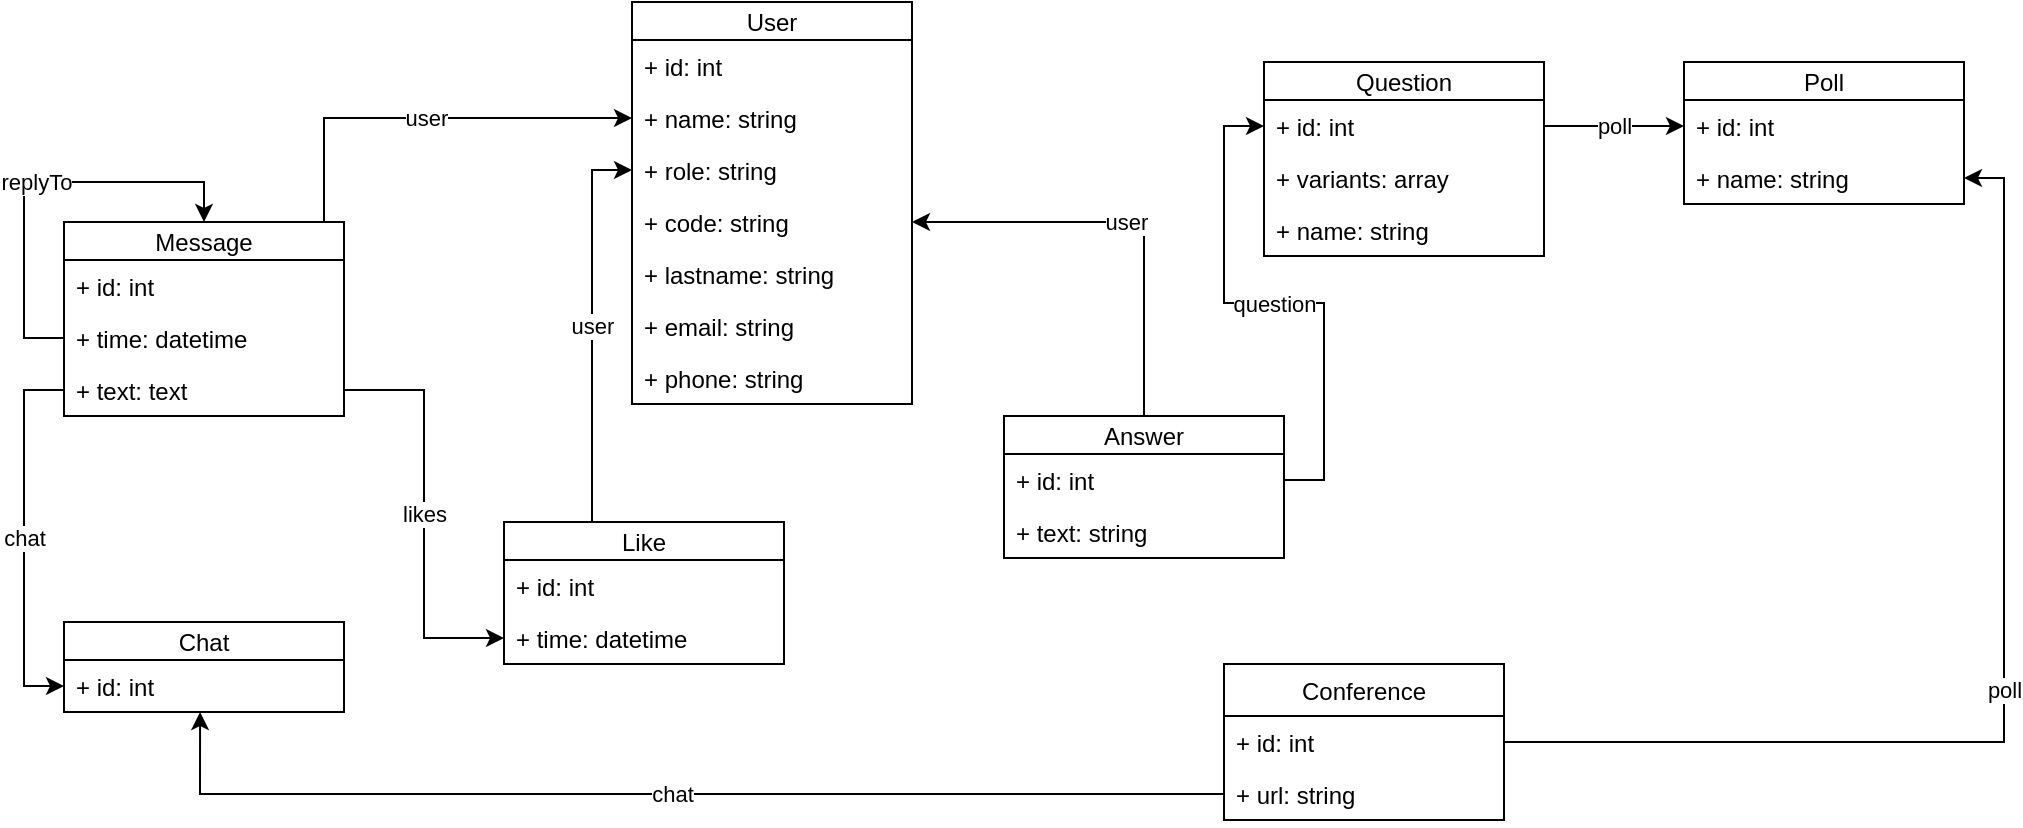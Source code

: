 <mxfile version="13.1.3" type="github">
  <diagram id="Q7E229yqiWH4B0S2Epc4" name="Page-1">
    <mxGraphModel dx="1038" dy="522" grid="1" gridSize="10" guides="1" tooltips="1" connect="1" arrows="1" fold="1" page="1" pageScale="1" pageWidth="827" pageHeight="1169" math="0" shadow="0">
      <root>
        <mxCell id="0" />
        <mxCell id="1" parent="0" />
        <mxCell id="0U7pnIErnt9a43PBEdF6-11" value="user" style="edgeStyle=orthogonalEdgeStyle;rounded=0;orthogonalLoop=1;jettySize=auto;html=1;entryX=0;entryY=0.5;entryDx=0;entryDy=0;" parent="1" source="0U7pnIErnt9a43PBEdF6-6" target="0U7pnIErnt9a43PBEdF6-4" edge="1">
          <mxGeometry relative="1" as="geometry">
            <Array as="points">
              <mxPoint x="190" y="118" />
            </Array>
          </mxGeometry>
        </mxCell>
        <mxCell id="0U7pnIErnt9a43PBEdF6-6" value="Message" style="swimlane;fontStyle=0;childLayout=stackLayout;horizontal=1;startSize=19;fillColor=none;horizontalStack=0;resizeParent=1;resizeParentMax=0;resizeLast=0;collapsible=1;marginBottom=0;" parent="1" vertex="1">
          <mxGeometry x="60" y="170" width="140" height="97" as="geometry" />
        </mxCell>
        <mxCell id="0U7pnIErnt9a43PBEdF6-7" value="+ id: int" style="text;strokeColor=none;fillColor=none;align=left;verticalAlign=top;spacingLeft=4;spacingRight=4;overflow=hidden;rotatable=0;points=[[0,0.5],[1,0.5]];portConstraint=eastwest;" parent="0U7pnIErnt9a43PBEdF6-6" vertex="1">
          <mxGeometry y="19" width="140" height="26" as="geometry" />
        </mxCell>
        <mxCell id="0U7pnIErnt9a43PBEdF6-12" value="replyTo" style="edgeStyle=orthogonalEdgeStyle;rounded=0;orthogonalLoop=1;jettySize=auto;html=1;entryX=0.5;entryY=0;entryDx=0;entryDy=0;" parent="0U7pnIErnt9a43PBEdF6-6" source="0U7pnIErnt9a43PBEdF6-8" target="0U7pnIErnt9a43PBEdF6-6" edge="1">
          <mxGeometry relative="1" as="geometry">
            <Array as="points">
              <mxPoint x="-20" y="58" />
              <mxPoint x="-20" y="-20" />
              <mxPoint x="70" y="-20" />
            </Array>
          </mxGeometry>
        </mxCell>
        <mxCell id="0U7pnIErnt9a43PBEdF6-8" value="+ time: datetime" style="text;strokeColor=none;fillColor=none;align=left;verticalAlign=top;spacingLeft=4;spacingRight=4;overflow=hidden;rotatable=0;points=[[0,0.5],[1,0.5]];portConstraint=eastwest;" parent="0U7pnIErnt9a43PBEdF6-6" vertex="1">
          <mxGeometry y="45" width="140" height="26" as="geometry" />
        </mxCell>
        <mxCell id="0U7pnIErnt9a43PBEdF6-9" value="+ text: text" style="text;strokeColor=none;fillColor=none;align=left;verticalAlign=top;spacingLeft=4;spacingRight=4;overflow=hidden;rotatable=0;points=[[0,0.5],[1,0.5]];portConstraint=eastwest;" parent="0U7pnIErnt9a43PBEdF6-6" vertex="1">
          <mxGeometry y="71" width="140" height="26" as="geometry" />
        </mxCell>
        <mxCell id="0U7pnIErnt9a43PBEdF6-20" value="user" style="edgeStyle=orthogonalEdgeStyle;rounded=0;orthogonalLoop=1;jettySize=auto;html=1;entryX=0;entryY=0.5;entryDx=0;entryDy=0;" parent="1" source="0U7pnIErnt9a43PBEdF6-14" target="0U7pnIErnt9a43PBEdF6-5" edge="1">
          <mxGeometry relative="1" as="geometry">
            <Array as="points">
              <mxPoint x="324" y="144" />
            </Array>
          </mxGeometry>
        </mxCell>
        <mxCell id="0U7pnIErnt9a43PBEdF6-21" value="likes" style="edgeStyle=orthogonalEdgeStyle;rounded=0;orthogonalLoop=1;jettySize=auto;html=1;endArrow=none;endFill=0;startArrow=classic;startFill=1;" parent="1" source="0U7pnIErnt9a43PBEdF6-17" target="0U7pnIErnt9a43PBEdF6-9" edge="1">
          <mxGeometry relative="1" as="geometry" />
        </mxCell>
        <mxCell id="0U7pnIErnt9a43PBEdF6-2" value="User" style="swimlane;fontStyle=0;childLayout=stackLayout;horizontal=1;startSize=19;fillColor=none;horizontalStack=0;resizeParent=1;resizeParentMax=0;resizeLast=0;collapsible=1;marginBottom=0;" parent="1" vertex="1">
          <mxGeometry x="344" y="60" width="140" height="201" as="geometry" />
        </mxCell>
        <mxCell id="0U7pnIErnt9a43PBEdF6-3" value="+ id: int" style="text;strokeColor=none;fillColor=none;align=left;verticalAlign=top;spacingLeft=4;spacingRight=4;overflow=hidden;rotatable=0;points=[[0,0.5],[1,0.5]];portConstraint=eastwest;" parent="0U7pnIErnt9a43PBEdF6-2" vertex="1">
          <mxGeometry y="19" width="140" height="26" as="geometry" />
        </mxCell>
        <mxCell id="0U7pnIErnt9a43PBEdF6-4" value="+ name: string" style="text;strokeColor=none;fillColor=none;align=left;verticalAlign=top;spacingLeft=4;spacingRight=4;overflow=hidden;rotatable=0;points=[[0,0.5],[1,0.5]];portConstraint=eastwest;" parent="0U7pnIErnt9a43PBEdF6-2" vertex="1">
          <mxGeometry y="45" width="140" height="26" as="geometry" />
        </mxCell>
        <mxCell id="0U7pnIErnt9a43PBEdF6-5" value="+ role: string" style="text;strokeColor=none;fillColor=none;align=left;verticalAlign=top;spacingLeft=4;spacingRight=4;overflow=hidden;rotatable=0;points=[[0,0.5],[1,0.5]];portConstraint=eastwest;" parent="0U7pnIErnt9a43PBEdF6-2" vertex="1">
          <mxGeometry y="71" width="140" height="26" as="geometry" />
        </mxCell>
        <mxCell id="0U7pnIErnt9a43PBEdF6-22" value="+ code: string" style="text;strokeColor=none;fillColor=none;align=left;verticalAlign=top;spacingLeft=4;spacingRight=4;overflow=hidden;rotatable=0;points=[[0,0.5],[1,0.5]];portConstraint=eastwest;" parent="0U7pnIErnt9a43PBEdF6-2" vertex="1">
          <mxGeometry y="97" width="140" height="26" as="geometry" />
        </mxCell>
        <mxCell id="0U7pnIErnt9a43PBEdF6-23" value="+ lastname: string" style="text;strokeColor=none;fillColor=none;align=left;verticalAlign=top;spacingLeft=4;spacingRight=4;overflow=hidden;rotatable=0;points=[[0,0.5],[1,0.5]];portConstraint=eastwest;" parent="0U7pnIErnt9a43PBEdF6-2" vertex="1">
          <mxGeometry y="123" width="140" height="26" as="geometry" />
        </mxCell>
        <mxCell id="0U7pnIErnt9a43PBEdF6-24" value="+ email: string" style="text;strokeColor=none;fillColor=none;align=left;verticalAlign=top;spacingLeft=4;spacingRight=4;overflow=hidden;rotatable=0;points=[[0,0.5],[1,0.5]];portConstraint=eastwest;" parent="0U7pnIErnt9a43PBEdF6-2" vertex="1">
          <mxGeometry y="149" width="140" height="26" as="geometry" />
        </mxCell>
        <mxCell id="0U7pnIErnt9a43PBEdF6-25" value="+ phone: string" style="text;strokeColor=none;fillColor=none;align=left;verticalAlign=top;spacingLeft=4;spacingRight=4;overflow=hidden;rotatable=0;points=[[0,0.5],[1,0.5]];portConstraint=eastwest;" parent="0U7pnIErnt9a43PBEdF6-2" vertex="1">
          <mxGeometry y="175" width="140" height="26" as="geometry" />
        </mxCell>
        <mxCell id="0U7pnIErnt9a43PBEdF6-14" value="Like" style="swimlane;fontStyle=0;childLayout=stackLayout;horizontal=1;startSize=19;fillColor=none;horizontalStack=0;resizeParent=1;resizeParentMax=0;resizeLast=0;collapsible=1;marginBottom=0;" parent="1" vertex="1">
          <mxGeometry x="280" y="320" width="140" height="71" as="geometry" />
        </mxCell>
        <mxCell id="0U7pnIErnt9a43PBEdF6-15" value="+ id: int" style="text;strokeColor=none;fillColor=none;align=left;verticalAlign=top;spacingLeft=4;spacingRight=4;overflow=hidden;rotatable=0;points=[[0,0.5],[1,0.5]];portConstraint=eastwest;" parent="0U7pnIErnt9a43PBEdF6-14" vertex="1">
          <mxGeometry y="19" width="140" height="26" as="geometry" />
        </mxCell>
        <mxCell id="0U7pnIErnt9a43PBEdF6-17" value="+ time: datetime" style="text;strokeColor=none;fillColor=none;align=left;verticalAlign=top;spacingLeft=4;spacingRight=4;overflow=hidden;rotatable=0;points=[[0,0.5],[1,0.5]];portConstraint=eastwest;" parent="0U7pnIErnt9a43PBEdF6-14" vertex="1">
          <mxGeometry y="45" width="140" height="26" as="geometry" />
        </mxCell>
        <mxCell id="0U7pnIErnt9a43PBEdF6-45" value="user" style="edgeStyle=orthogonalEdgeStyle;rounded=0;orthogonalLoop=1;jettySize=auto;html=1;entryX=1;entryY=0.5;entryDx=0;entryDy=0;" parent="1" source="0U7pnIErnt9a43PBEdF6-40" target="0U7pnIErnt9a43PBEdF6-22" edge="1">
          <mxGeometry relative="1" as="geometry" />
        </mxCell>
        <mxCell id="0U7pnIErnt9a43PBEdF6-40" value="Answer" style="swimlane;fontStyle=0;childLayout=stackLayout;horizontal=1;startSize=19;fillColor=none;horizontalStack=0;resizeParent=1;resizeParentMax=0;resizeLast=0;collapsible=1;marginBottom=0;" parent="1" vertex="1">
          <mxGeometry x="530" y="267" width="140" height="71" as="geometry" />
        </mxCell>
        <mxCell id="0U7pnIErnt9a43PBEdF6-41" value="+ id: int" style="text;strokeColor=none;fillColor=none;align=left;verticalAlign=top;spacingLeft=4;spacingRight=4;overflow=hidden;rotatable=0;points=[[0,0.5],[1,0.5]];portConstraint=eastwest;" parent="0U7pnIErnt9a43PBEdF6-40" vertex="1">
          <mxGeometry y="19" width="140" height="26" as="geometry" />
        </mxCell>
        <mxCell id="0U7pnIErnt9a43PBEdF6-42" value="+ text: string" style="text;strokeColor=none;fillColor=none;align=left;verticalAlign=top;spacingLeft=4;spacingRight=4;overflow=hidden;rotatable=0;points=[[0,0.5],[1,0.5]];portConstraint=eastwest;" parent="0U7pnIErnt9a43PBEdF6-40" vertex="1">
          <mxGeometry y="45" width="140" height="26" as="geometry" />
        </mxCell>
        <mxCell id="0U7pnIErnt9a43PBEdF6-52" value="poll" style="edgeStyle=orthogonalEdgeStyle;rounded=0;orthogonalLoop=1;jettySize=auto;html=1;entryX=1;entryY=0.5;entryDx=0;entryDy=0;" parent="1" source="0U7pnIErnt9a43PBEdF6-49" target="0U7pnIErnt9a43PBEdF6-28" edge="1">
          <mxGeometry relative="1" as="geometry" />
        </mxCell>
        <mxCell id="0U7pnIErnt9a43PBEdF6-48" value="Conference" style="swimlane;fontStyle=0;childLayout=stackLayout;horizontal=1;startSize=26;fillColor=none;horizontalStack=0;resizeParent=1;resizeParentMax=0;resizeLast=0;collapsible=1;marginBottom=0;" parent="1" vertex="1">
          <mxGeometry x="640" y="391" width="140" height="78" as="geometry" />
        </mxCell>
        <mxCell id="0U7pnIErnt9a43PBEdF6-49" value="+ id: int" style="text;strokeColor=none;fillColor=none;align=left;verticalAlign=top;spacingLeft=4;spacingRight=4;overflow=hidden;rotatable=0;points=[[0,0.5],[1,0.5]];portConstraint=eastwest;" parent="0U7pnIErnt9a43PBEdF6-48" vertex="1">
          <mxGeometry y="26" width="140" height="26" as="geometry" />
        </mxCell>
        <mxCell id="0U7pnIErnt9a43PBEdF6-50" value="+ url: string" style="text;strokeColor=none;fillColor=none;align=left;verticalAlign=top;spacingLeft=4;spacingRight=4;overflow=hidden;rotatable=0;points=[[0,0.5],[1,0.5]];portConstraint=eastwest;" parent="0U7pnIErnt9a43PBEdF6-48" vertex="1">
          <mxGeometry y="52" width="140" height="26" as="geometry" />
        </mxCell>
        <mxCell id="0U7pnIErnt9a43PBEdF6-53" value="Chat" style="swimlane;fontStyle=0;childLayout=stackLayout;horizontal=1;startSize=19;fillColor=none;horizontalStack=0;resizeParent=1;resizeParentMax=0;resizeLast=0;collapsible=1;marginBottom=0;" parent="1" vertex="1">
          <mxGeometry x="60" y="370" width="140" height="45" as="geometry" />
        </mxCell>
        <mxCell id="0U7pnIErnt9a43PBEdF6-54" value="+ id: int" style="text;strokeColor=none;fillColor=none;align=left;verticalAlign=top;spacingLeft=4;spacingRight=4;overflow=hidden;rotatable=0;points=[[0,0.5],[1,0.5]];portConstraint=eastwest;" parent="0U7pnIErnt9a43PBEdF6-53" vertex="1">
          <mxGeometry y="19" width="140" height="26" as="geometry" />
        </mxCell>
        <mxCell id="0U7pnIErnt9a43PBEdF6-58" value="chat" style="edgeStyle=orthogonalEdgeStyle;rounded=0;orthogonalLoop=1;jettySize=auto;html=1;exitX=0;exitY=0.5;exitDx=0;exitDy=0;entryX=0;entryY=0.5;entryDx=0;entryDy=0;" parent="1" source="0U7pnIErnt9a43PBEdF6-9" target="0U7pnIErnt9a43PBEdF6-54" edge="1">
          <mxGeometry relative="1" as="geometry" />
        </mxCell>
        <mxCell id="0U7pnIErnt9a43PBEdF6-60" value="chat" style="edgeStyle=orthogonalEdgeStyle;rounded=0;orthogonalLoop=1;jettySize=auto;html=1;exitX=0;exitY=0.5;exitDx=0;exitDy=0;entryX=0.486;entryY=1;entryDx=0;entryDy=0;entryPerimeter=0;" parent="1" source="0U7pnIErnt9a43PBEdF6-50" target="0U7pnIErnt9a43PBEdF6-54" edge="1">
          <mxGeometry relative="1" as="geometry">
            <mxPoint x="202.94" y="421.994" as="targetPoint" />
          </mxGeometry>
        </mxCell>
        <mxCell id="VhpcOtgaXgjq9XyAFSWe-5" value="question" style="edgeStyle=orthogonalEdgeStyle;rounded=0;orthogonalLoop=1;jettySize=auto;html=1;entryX=0;entryY=0.5;entryDx=0;entryDy=0;" parent="1" source="0U7pnIErnt9a43PBEdF6-41" target="VhpcOtgaXgjq9XyAFSWe-2" edge="1">
          <mxGeometry relative="1" as="geometry" />
        </mxCell>
        <mxCell id="VhpcOtgaXgjq9XyAFSWe-6" value="poll" style="edgeStyle=orthogonalEdgeStyle;rounded=0;orthogonalLoop=1;jettySize=auto;html=1;exitX=1;exitY=0.5;exitDx=0;exitDy=0;entryX=0;entryY=0.5;entryDx=0;entryDy=0;" parent="1" source="VhpcOtgaXgjq9XyAFSWe-2" target="0U7pnIErnt9a43PBEdF6-27" edge="1">
          <mxGeometry relative="1" as="geometry" />
        </mxCell>
        <mxCell id="VhpcOtgaXgjq9XyAFSWe-1" value="Question" style="swimlane;fontStyle=0;childLayout=stackLayout;horizontal=1;startSize=19;fillColor=none;horizontalStack=0;resizeParent=1;resizeParentMax=0;resizeLast=0;collapsible=1;marginBottom=0;" parent="1" vertex="1">
          <mxGeometry x="660" y="90" width="140" height="97" as="geometry" />
        </mxCell>
        <mxCell id="VhpcOtgaXgjq9XyAFSWe-2" value="+ id: int" style="text;strokeColor=none;fillColor=none;align=left;verticalAlign=top;spacingLeft=4;spacingRight=4;overflow=hidden;rotatable=0;points=[[0,0.5],[1,0.5]];portConstraint=eastwest;" parent="VhpcOtgaXgjq9XyAFSWe-1" vertex="1">
          <mxGeometry y="19" width="140" height="26" as="geometry" />
        </mxCell>
        <mxCell id="VhpcOtgaXgjq9XyAFSWe-4" value="+ variants: array" style="text;strokeColor=none;fillColor=none;align=left;verticalAlign=top;spacingLeft=4;spacingRight=4;overflow=hidden;rotatable=0;points=[[0,0.5],[1,0.5]];portConstraint=eastwest;" parent="VhpcOtgaXgjq9XyAFSWe-1" vertex="1">
          <mxGeometry y="45" width="140" height="26" as="geometry" />
        </mxCell>
        <mxCell id="VhpcOtgaXgjq9XyAFSWe-7" value="+ name: string" style="text;strokeColor=none;fillColor=none;align=left;verticalAlign=top;spacingLeft=4;spacingRight=4;overflow=hidden;rotatable=0;points=[[0,0.5],[1,0.5]];portConstraint=eastwest;" parent="VhpcOtgaXgjq9XyAFSWe-1" vertex="1">
          <mxGeometry y="71" width="140" height="26" as="geometry" />
        </mxCell>
        <mxCell id="0U7pnIErnt9a43PBEdF6-26" value="Poll" style="swimlane;fontStyle=0;childLayout=stackLayout;horizontal=1;startSize=19;fillColor=none;horizontalStack=0;resizeParent=1;resizeParentMax=0;resizeLast=0;collapsible=1;marginBottom=0;" parent="1" vertex="1">
          <mxGeometry x="870" y="90" width="140" height="71" as="geometry" />
        </mxCell>
        <mxCell id="0U7pnIErnt9a43PBEdF6-27" value="+ id: int" style="text;strokeColor=none;fillColor=none;align=left;verticalAlign=top;spacingLeft=4;spacingRight=4;overflow=hidden;rotatable=0;points=[[0,0.5],[1,0.5]];portConstraint=eastwest;" parent="0U7pnIErnt9a43PBEdF6-26" vertex="1">
          <mxGeometry y="19" width="140" height="26" as="geometry" />
        </mxCell>
        <mxCell id="0U7pnIErnt9a43PBEdF6-28" value="+ name: string" style="text;strokeColor=none;fillColor=none;align=left;verticalAlign=top;spacingLeft=4;spacingRight=4;overflow=hidden;rotatable=0;points=[[0,0.5],[1,0.5]];portConstraint=eastwest;" parent="0U7pnIErnt9a43PBEdF6-26" vertex="1">
          <mxGeometry y="45" width="140" height="26" as="geometry" />
        </mxCell>
      </root>
    </mxGraphModel>
  </diagram>
</mxfile>
